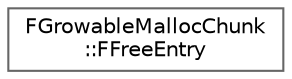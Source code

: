 digraph "Graphical Class Hierarchy"
{
 // INTERACTIVE_SVG=YES
 // LATEX_PDF_SIZE
  bgcolor="transparent";
  edge [fontname=Helvetica,fontsize=10,labelfontname=Helvetica,labelfontsize=10];
  node [fontname=Helvetica,fontsize=10,shape=box,height=0.2,width=0.4];
  rankdir="LR";
  Node0 [id="Node000000",label="FGrowableMallocChunk\l::FFreeEntry",height=0.2,width=0.4,color="grey40", fillcolor="white", style="filled",URL="$d3/da2/classFGrowableMallocChunk_1_1FFreeEntry.html",tooltip=" "];
}
